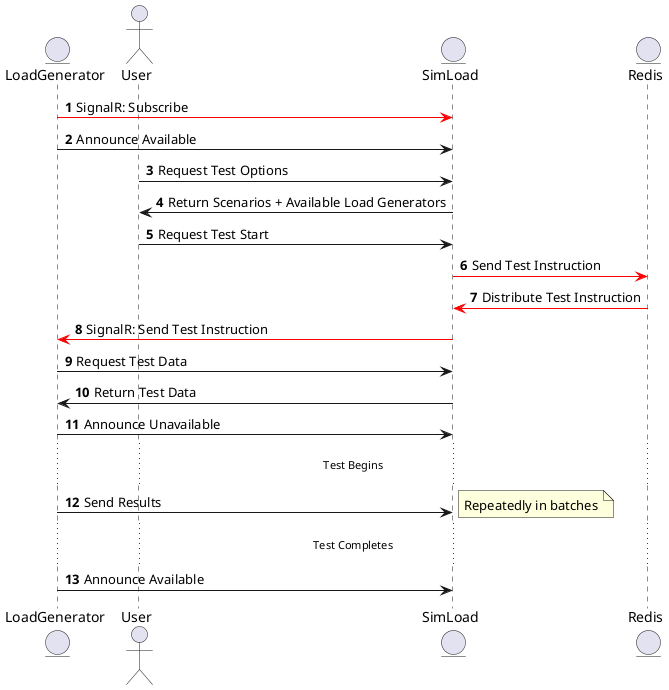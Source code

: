 @startuml
'https://plantuml.com/sequence-diagram

autonumber

entity LoadGenerator
actor User
entity SimLoad
entity Redis

LoadGenerator -[#red]> SimLoad: SignalR: Subscribe
LoadGenerator -> SimLoad: Announce Available
User -> SimLoad: Request Test Options
SimLoad -> User: Return Scenarios + Available Load Generators
User -> SimLoad: Request Test Start
SimLoad -[#red]> Redis: Send Test Instruction
Redis -[#red]> SimLoad: Distribute Test Instruction
SimLoad -[#red]> LoadGenerator: SignalR: Send Test Instruction
LoadGenerator -> SimLoad: Request Test Data
SimLoad -> LoadGenerator: Return Test Data
LoadGenerator -> SimLoad: Announce Unavailable

...Test Begins...
LoadGenerator -> SimLoad: Send Results
note right: Repeatedly in batches
...Test Completes...

LoadGenerator -> SimLoad: Announce Available

@enduml